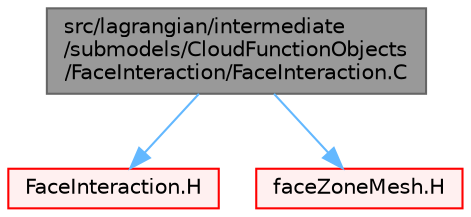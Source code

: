 digraph "src/lagrangian/intermediate/submodels/CloudFunctionObjects/FaceInteraction/FaceInteraction.C"
{
 // LATEX_PDF_SIZE
  bgcolor="transparent";
  edge [fontname=Helvetica,fontsize=10,labelfontname=Helvetica,labelfontsize=10];
  node [fontname=Helvetica,fontsize=10,shape=box,height=0.2,width=0.4];
  Node1 [id="Node000001",label="src/lagrangian/intermediate\l/submodels/CloudFunctionObjects\l/FaceInteraction/FaceInteraction.C",height=0.2,width=0.4,color="gray40", fillcolor="grey60", style="filled", fontcolor="black",tooltip=" "];
  Node1 -> Node2 [id="edge1_Node000001_Node000002",color="steelblue1",style="solid",tooltip=" "];
  Node2 [id="Node000002",label="FaceInteraction.H",height=0.2,width=0.4,color="red", fillcolor="#FFF0F0", style="filled",URL="$FaceInteraction_8H.html",tooltip=" "];
  Node1 -> Node243 [id="edge2_Node000001_Node000243",color="steelblue1",style="solid",tooltip=" "];
  Node243 [id="Node000243",label="faceZoneMesh.H",height=0.2,width=0.4,color="red", fillcolor="#FFF0F0", style="filled",URL="$faceZoneMesh_8H.html",tooltip="Foam::faceZoneMesh."];
}
